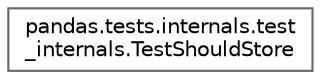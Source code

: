 digraph "Graphical Class Hierarchy"
{
 // LATEX_PDF_SIZE
  bgcolor="transparent";
  edge [fontname=Helvetica,fontsize=10,labelfontname=Helvetica,labelfontsize=10];
  node [fontname=Helvetica,fontsize=10,shape=box,height=0.2,width=0.4];
  rankdir="LR";
  Node0 [id="Node000000",label="pandas.tests.internals.test\l_internals.TestShouldStore",height=0.2,width=0.4,color="grey40", fillcolor="white", style="filled",URL="$df/dd5/classpandas_1_1tests_1_1internals_1_1test__internals_1_1TestShouldStore.html",tooltip=" "];
}
